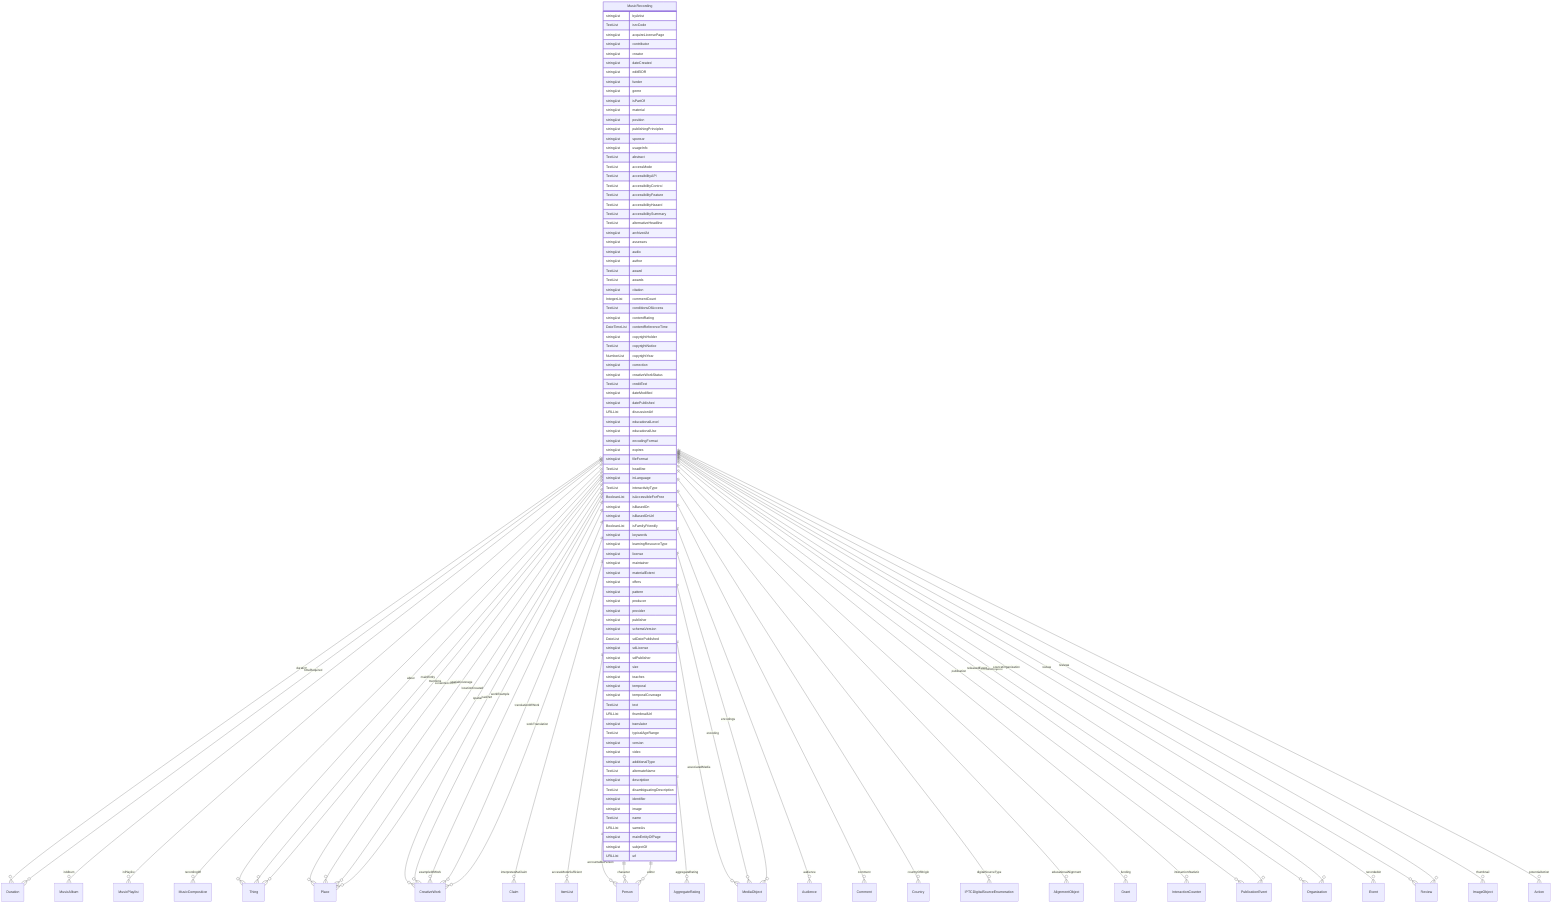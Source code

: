 erDiagram
MusicRecording {
    stringList byArtist  
    TextList isrcCode  
    stringList acquireLicensePage  
    stringList contributor  
    stringList creator  
    stringList dateCreated  
    stringList editEIDR  
    stringList funder  
    stringList genre  
    stringList isPartOf  
    stringList material  
    stringList position  
    stringList publishingPrinciples  
    stringList sponsor  
    stringList usageInfo  
    TextList abstract  
    TextList accessMode  
    TextList accessibilityAPI  
    TextList accessibilityControl  
    TextList accessibilityFeature  
    TextList accessibilityHazard  
    TextList accessibilitySummary  
    TextList alternativeHeadline  
    stringList archivedAt  
    stringList assesses  
    stringList audio  
    stringList author  
    TextList award  
    TextList awards  
    stringList citation  
    IntegerList commentCount  
    TextList conditionsOfAccess  
    stringList contentRating  
    DateTimeList contentReferenceTime  
    stringList copyrightHolder  
    TextList copyrightNotice  
    NumberList copyrightYear  
    stringList correction  
    stringList creativeWorkStatus  
    TextList creditText  
    stringList dateModified  
    stringList datePublished  
    URLList discussionUrl  
    stringList educationalLevel  
    stringList educationalUse  
    stringList encodingFormat  
    stringList expires  
    stringList fileFormat  
    TextList headline  
    stringList inLanguage  
    TextList interactivityType  
    BooleanList isAccessibleForFree  
    stringList isBasedOn  
    stringList isBasedOnUrl  
    BooleanList isFamilyFriendly  
    stringList keywords  
    stringList learningResourceType  
    stringList license  
    stringList maintainer  
    stringList materialExtent  
    stringList offers  
    stringList pattern  
    stringList producer  
    stringList provider  
    stringList publisher  
    stringList schemaVersion  
    DateList sdDatePublished  
    stringList sdLicense  
    stringList sdPublisher  
    stringList size  
    stringList teaches  
    stringList temporal  
    stringList temporalCoverage  
    TextList text  
    URLList thumbnailUrl  
    stringList translator  
    TextList typicalAgeRange  
    stringList version  
    stringList video  
    stringList additionalType  
    TextList alternateName  
    stringList description  
    TextList disambiguatingDescription  
    stringList identifier  
    stringList image  
    TextList name  
    URLList sameAs  
    stringList mainEntityOfPage  
    stringList subjectOf  
    URLList url  
}

MusicRecording ||--}o Duration : "duration"
MusicRecording ||--}o MusicAlbum : "inAlbum"
MusicRecording ||--}o MusicPlaylist : "inPlaylist"
MusicRecording ||--}o MusicComposition : "recordingOf"
MusicRecording ||--}o Thing : "about"
MusicRecording ||--}o Place : "contentLocation"
MusicRecording ||--}o CreativeWork : "hasPart"
MusicRecording ||--}o Claim : "interpretedAsClaim"
MusicRecording ||--}o Thing : "mainEntity"
MusicRecording ||--}o Place : "spatialCoverage"
MusicRecording ||--}o CreativeWork : "workExample"
MusicRecording ||--}o ItemList : "accessModeSufficient"
MusicRecording ||--}o Person : "accountablePerson"
MusicRecording ||--}o AggregateRating : "aggregateRating"
MusicRecording ||--}o MediaObject : "associatedMedia"
MusicRecording ||--}o Audience : "audience"
MusicRecording ||--}o Person : "character"
MusicRecording ||--}o Comment : "comment"
MusicRecording ||--}o Country : "countryOfOrigin"
MusicRecording ||--}o IPTCDigitalSourceEnumeration : "digitalSourceType"
MusicRecording ||--}o Person : "editor"
MusicRecording ||--}o AlignmentObject : "educationalAlignment"
MusicRecording ||--}o MediaObject : "encoding"
MusicRecording ||--}o MediaObject : "encodings"
MusicRecording ||--}o CreativeWork : "exampleOfWork"
MusicRecording ||--}o Grant : "funding"
MusicRecording ||--}o InteractionCounter : "interactionStatistic"
MusicRecording ||--}o Place : "locationCreated"
MusicRecording ||--}o Thing : "mentions"
MusicRecording ||--}o PublicationEvent : "publication"
MusicRecording ||--}o Organization : "publisherImprint"
MusicRecording ||--}o Event : "recordedAt"
MusicRecording ||--}o PublicationEvent : "releasedEvent"
MusicRecording ||--}o Review : "review"
MusicRecording ||--}o Review : "reviews"
MusicRecording ||--}o Organization : "sourceOrganization"
MusicRecording ||--}o Place : "spatial"
MusicRecording ||--}o ImageObject : "thumbnail"
MusicRecording ||--}o Duration : "timeRequired"
MusicRecording ||--}o CreativeWork : "translationOfWork"
MusicRecording ||--}o CreativeWork : "workTranslation"
MusicRecording ||--}o Action : "potentialAction"